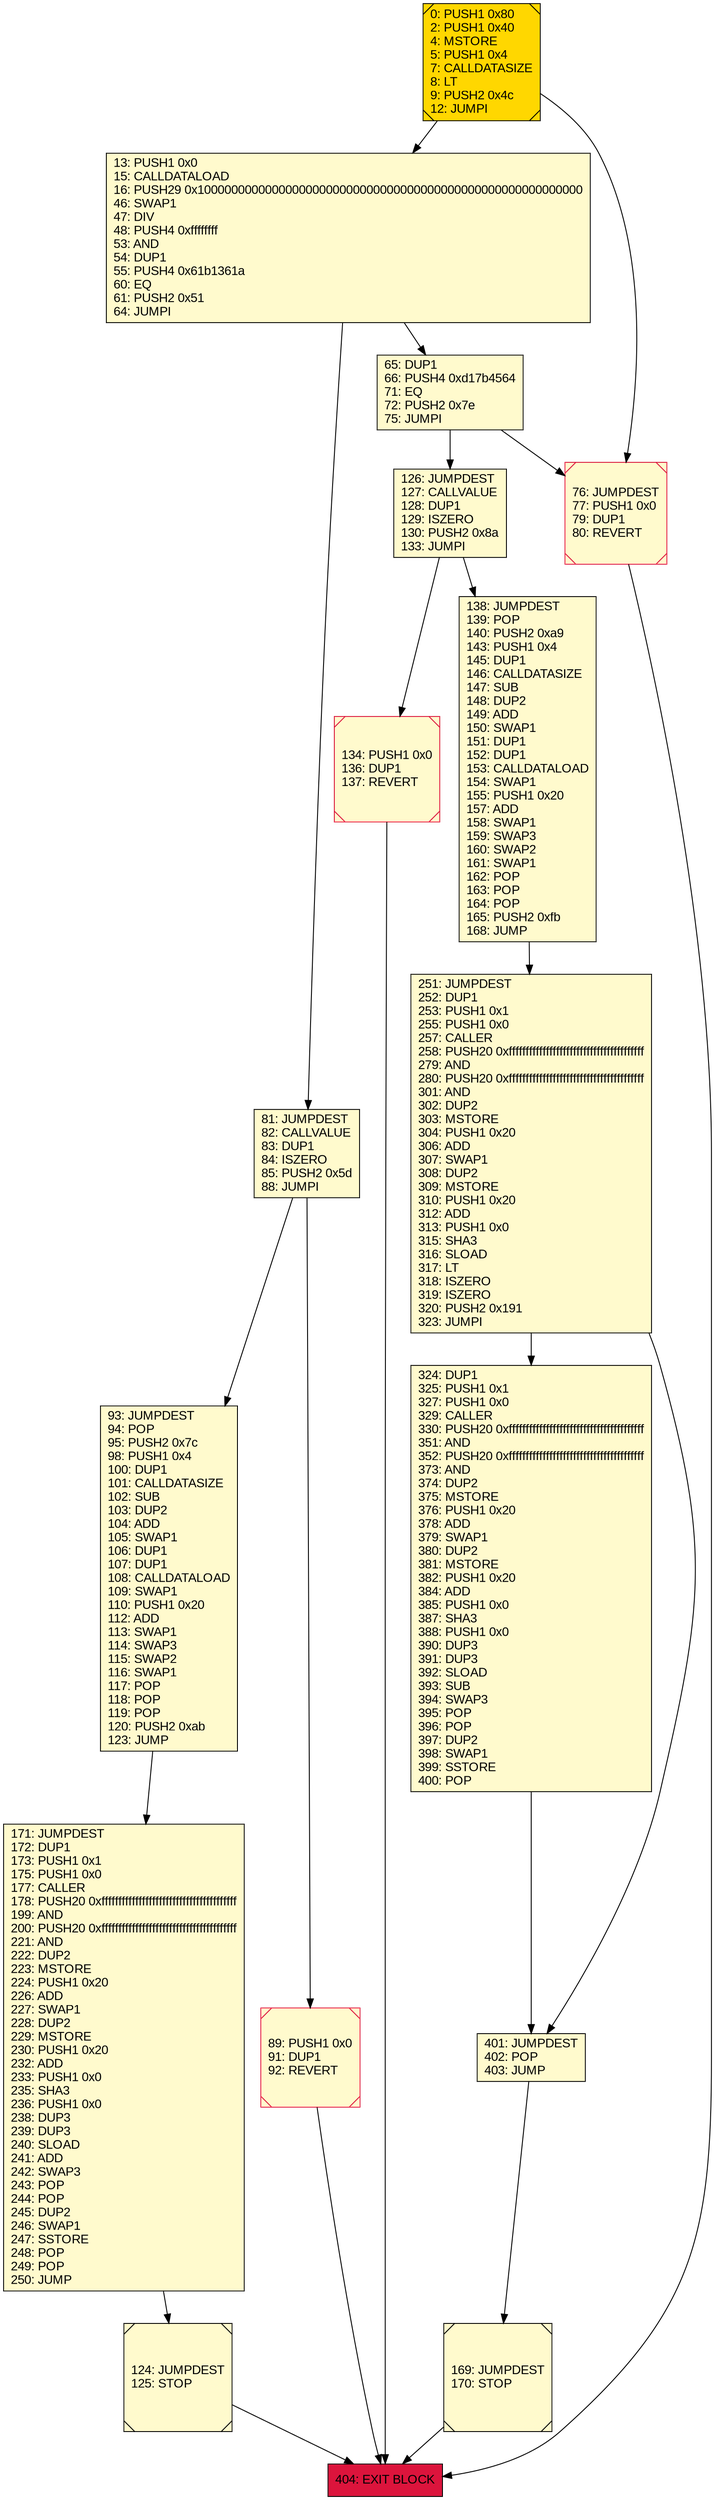 digraph Test {
bgcolor=transparent rankdir=UD;
node [shape=box style=filled color=black fillcolor=white fontname=arial fontcolor=black];
251[label="251: JUMPDEST\l252: DUP1\l253: PUSH1 0x1\l255: PUSH1 0x0\l257: CALLER\l258: PUSH20 0xffffffffffffffffffffffffffffffffffffffff\l279: AND\l280: PUSH20 0xffffffffffffffffffffffffffffffffffffffff\l301: AND\l302: DUP2\l303: MSTORE\l304: PUSH1 0x20\l306: ADD\l307: SWAP1\l308: DUP2\l309: MSTORE\l310: PUSH1 0x20\l312: ADD\l313: PUSH1 0x0\l315: SHA3\l316: SLOAD\l317: LT\l318: ISZERO\l319: ISZERO\l320: PUSH2 0x191\l323: JUMPI\l" fillcolor=lemonchiffon ];
134[label="134: PUSH1 0x0\l136: DUP1\l137: REVERT\l" fillcolor=lemonchiffon shape=Msquare color=crimson ];
138[label="138: JUMPDEST\l139: POP\l140: PUSH2 0xa9\l143: PUSH1 0x4\l145: DUP1\l146: CALLDATASIZE\l147: SUB\l148: DUP2\l149: ADD\l150: SWAP1\l151: DUP1\l152: DUP1\l153: CALLDATALOAD\l154: SWAP1\l155: PUSH1 0x20\l157: ADD\l158: SWAP1\l159: SWAP3\l160: SWAP2\l161: SWAP1\l162: POP\l163: POP\l164: POP\l165: PUSH2 0xfb\l168: JUMP\l" fillcolor=lemonchiffon ];
126[label="126: JUMPDEST\l127: CALLVALUE\l128: DUP1\l129: ISZERO\l130: PUSH2 0x8a\l133: JUMPI\l" fillcolor=lemonchiffon ];
93[label="93: JUMPDEST\l94: POP\l95: PUSH2 0x7c\l98: PUSH1 0x4\l100: DUP1\l101: CALLDATASIZE\l102: SUB\l103: DUP2\l104: ADD\l105: SWAP1\l106: DUP1\l107: DUP1\l108: CALLDATALOAD\l109: SWAP1\l110: PUSH1 0x20\l112: ADD\l113: SWAP1\l114: SWAP3\l115: SWAP2\l116: SWAP1\l117: POP\l118: POP\l119: POP\l120: PUSH2 0xab\l123: JUMP\l" fillcolor=lemonchiffon ];
324[label="324: DUP1\l325: PUSH1 0x1\l327: PUSH1 0x0\l329: CALLER\l330: PUSH20 0xffffffffffffffffffffffffffffffffffffffff\l351: AND\l352: PUSH20 0xffffffffffffffffffffffffffffffffffffffff\l373: AND\l374: DUP2\l375: MSTORE\l376: PUSH1 0x20\l378: ADD\l379: SWAP1\l380: DUP2\l381: MSTORE\l382: PUSH1 0x20\l384: ADD\l385: PUSH1 0x0\l387: SHA3\l388: PUSH1 0x0\l390: DUP3\l391: DUP3\l392: SLOAD\l393: SUB\l394: SWAP3\l395: POP\l396: POP\l397: DUP2\l398: SWAP1\l399: SSTORE\l400: POP\l" fillcolor=lemonchiffon ];
65[label="65: DUP1\l66: PUSH4 0xd17b4564\l71: EQ\l72: PUSH2 0x7e\l75: JUMPI\l" fillcolor=lemonchiffon ];
404 [label="404: EXIT BLOCK\l" fillcolor=crimson ];13[label="13: PUSH1 0x0\l15: CALLDATALOAD\l16: PUSH29 0x100000000000000000000000000000000000000000000000000000000\l46: SWAP1\l47: DIV\l48: PUSH4 0xffffffff\l53: AND\l54: DUP1\l55: PUSH4 0x61b1361a\l60: EQ\l61: PUSH2 0x51\l64: JUMPI\l" fillcolor=lemonchiffon ];
89[label="89: PUSH1 0x0\l91: DUP1\l92: REVERT\l" fillcolor=lemonchiffon shape=Msquare color=crimson ];
124[label="124: JUMPDEST\l125: STOP\l" fillcolor=lemonchiffon shape=Msquare ];
169[label="169: JUMPDEST\l170: STOP\l" fillcolor=lemonchiffon shape=Msquare ];
81[label="81: JUMPDEST\l82: CALLVALUE\l83: DUP1\l84: ISZERO\l85: PUSH2 0x5d\l88: JUMPI\l" fillcolor=lemonchiffon ];
171[label="171: JUMPDEST\l172: DUP1\l173: PUSH1 0x1\l175: PUSH1 0x0\l177: CALLER\l178: PUSH20 0xffffffffffffffffffffffffffffffffffffffff\l199: AND\l200: PUSH20 0xffffffffffffffffffffffffffffffffffffffff\l221: AND\l222: DUP2\l223: MSTORE\l224: PUSH1 0x20\l226: ADD\l227: SWAP1\l228: DUP2\l229: MSTORE\l230: PUSH1 0x20\l232: ADD\l233: PUSH1 0x0\l235: SHA3\l236: PUSH1 0x0\l238: DUP3\l239: DUP3\l240: SLOAD\l241: ADD\l242: SWAP3\l243: POP\l244: POP\l245: DUP2\l246: SWAP1\l247: SSTORE\l248: POP\l249: POP\l250: JUMP\l" fillcolor=lemonchiffon ];
401[label="401: JUMPDEST\l402: POP\l403: JUMP\l" fillcolor=lemonchiffon ];
0[label="0: PUSH1 0x80\l2: PUSH1 0x40\l4: MSTORE\l5: PUSH1 0x4\l7: CALLDATASIZE\l8: LT\l9: PUSH2 0x4c\l12: JUMPI\l" fillcolor=lemonchiffon shape=Msquare fillcolor=gold ];
76[label="76: JUMPDEST\l77: PUSH1 0x0\l79: DUP1\l80: REVERT\l" fillcolor=lemonchiffon shape=Msquare color=crimson ];
251 -> 324;
251 -> 401;
138 -> 251;
126 -> 134;
126 -> 138;
93 -> 171;
324 -> 401;
65 -> 76;
65 -> 126;
13 -> 65;
13 -> 81;
81 -> 93;
81 -> 89;
0 -> 13;
0 -> 76;
171 -> 124;
401 -> 169;
134 -> 404;
89 -> 404;
124 -> 404;
169 -> 404;
76 -> 404;
}